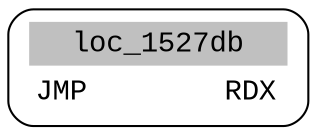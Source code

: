 digraph asm_graph {
1941 [
shape="Mrecord" fontname="Courier New"label =<<table border="0" cellborder="0" cellpadding="3"><tr><td align="center" colspan="2" bgcolor="grey">loc_1527db</td></tr><tr><td align="left">JMP        RDX</td></tr></table>> ];
}